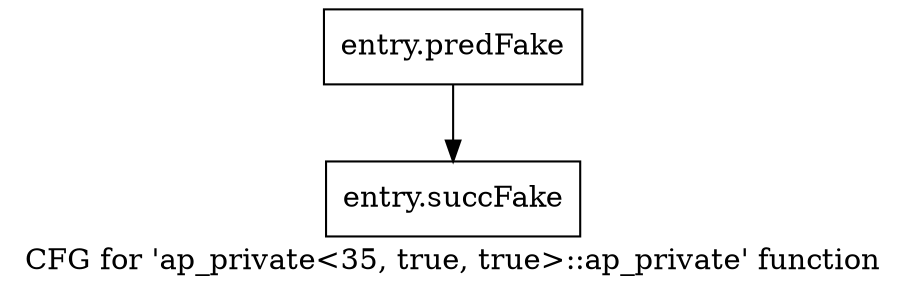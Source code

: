 digraph "CFG for 'ap_private\<35, true, true\>::ap_private' function" {
	label="CFG for 'ap_private\<35, true, true\>::ap_private' function";

	Node0x5962080 [shape=record,filename="",linenumber="",label="{entry.predFake}"];
	Node0x5962080 -> Node0x5ade100[ callList="" memoryops="" filename="/home/omerfaruk/tools/Xilinx/Vitis_HLS/2023.2/include/etc/ap_private.h" execusionnum="2"];
	Node0x5ade100 [shape=record,filename="/home/omerfaruk/tools/Xilinx/Vitis_HLS/2023.2/include/etc/ap_private.h",linenumber="1686",label="{entry.succFake}"];
}

